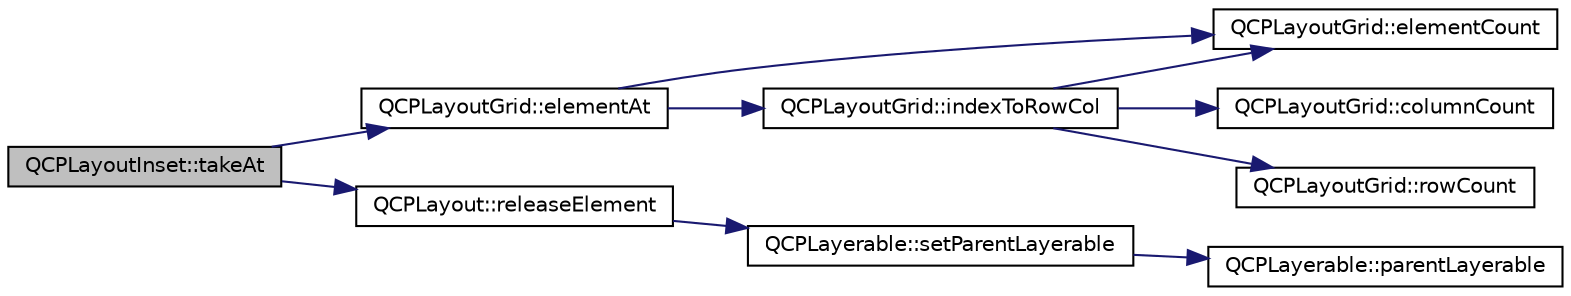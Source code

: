 digraph "QCPLayoutInset::takeAt"
{
  edge [fontname="Helvetica",fontsize="10",labelfontname="Helvetica",labelfontsize="10"];
  node [fontname="Helvetica",fontsize="10",shape=record];
  rankdir="LR";
  Node92 [label="QCPLayoutInset::takeAt",height=0.2,width=0.4,color="black", fillcolor="grey75", style="filled", fontcolor="black"];
  Node92 -> Node93 [color="midnightblue",fontsize="10",style="solid",fontname="Helvetica"];
  Node93 [label="QCPLayoutGrid::elementAt",height=0.2,width=0.4,color="black", fillcolor="white", style="filled",URL="$class_q_c_p_layout_grid.html#a4288f174082555f6bd92021bdedb75dc"];
  Node93 -> Node94 [color="midnightblue",fontsize="10",style="solid",fontname="Helvetica"];
  Node94 [label="QCPLayoutGrid::elementCount",height=0.2,width=0.4,color="black", fillcolor="white", style="filled",URL="$class_q_c_p_layout_grid.html#a9a8942aface780a02445ebcf14c48513"];
  Node93 -> Node95 [color="midnightblue",fontsize="10",style="solid",fontname="Helvetica"];
  Node95 [label="QCPLayoutGrid::indexToRowCol",height=0.2,width=0.4,color="black", fillcolor="white", style="filled",URL="$class_q_c_p_layout_grid.html#a577223db920e2acb34bc1091080c76d1"];
  Node95 -> Node96 [color="midnightblue",fontsize="10",style="solid",fontname="Helvetica"];
  Node96 [label="QCPLayoutGrid::columnCount",height=0.2,width=0.4,color="black", fillcolor="white", style="filled",URL="$class_q_c_p_layout_grid.html#a1a2962cbf45011405b64b913afa8e7a2"];
  Node95 -> Node97 [color="midnightblue",fontsize="10",style="solid",fontname="Helvetica"];
  Node97 [label="QCPLayoutGrid::rowCount",height=0.2,width=0.4,color="black", fillcolor="white", style="filled",URL="$class_q_c_p_layout_grid.html#a19c66fd76cbce58a8e94f33797e0c0aa"];
  Node95 -> Node94 [color="midnightblue",fontsize="10",style="solid",fontname="Helvetica"];
  Node92 -> Node98 [color="midnightblue",fontsize="10",style="solid",fontname="Helvetica"];
  Node98 [label="QCPLayout::releaseElement",height=0.2,width=0.4,color="black", fillcolor="white", style="filled",URL="$class_q_c_p_layout.html#a4afbb4bef0071f72f91afdac4433a18e"];
  Node98 -> Node99 [color="midnightblue",fontsize="10",style="solid",fontname="Helvetica"];
  Node99 [label="QCPLayerable::setParentLayerable",height=0.2,width=0.4,color="black", fillcolor="white", style="filled",URL="$class_q_c_p_layerable.html#aa23c893671f1f6744ac235cf2204cf3a"];
  Node99 -> Node100 [color="midnightblue",fontsize="10",style="solid",fontname="Helvetica"];
  Node100 [label="QCPLayerable::parentLayerable",height=0.2,width=0.4,color="black", fillcolor="white", style="filled",URL="$class_q_c_p_layerable.html#aa78b7e644d2c519e1a9a6f2ac5fcd858"];
}
